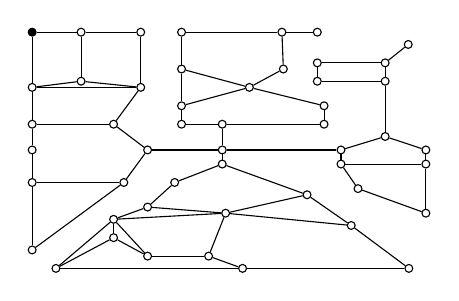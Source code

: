 \begin{tikzpicture}[-,auto]
\tikzstyle{vertex}=[circle,draw=black,node distance=7mm,minimum size=1mm,inner sep=1pt]
\node [vertex] (0) at(0,0) [fill=black] {};
\node [vertex] (1) at(0.621,-0.0) {};
\node [vertex] (2) at(1.379,-0.0) {};
\node [vertex] (3) at(1.897,-0.0) {};
\node [vertex] (4) at(3.172,-0.0) {};
\node [vertex] (5) at(3.621,-0.0) {};
\node [vertex] (6) at(4.776,-0.156) {};
\node [vertex] (7) at(0.0,-0.701) {};
\node [vertex] (8) at(0.621,-0.623) {};
\node [vertex] (9) at(1.379,-0.701) {};
\node [vertex] (10) at(1.897,-0.468) {};
\node [vertex] (11) at(3.19,-0.468) {};
\node [vertex] (12) at(3.621,-0.39) {};
\node [vertex] (13) at(4.483,-0.39) {};
\node [vertex] (14) at(3.621,-0.623) {};
\node [vertex] (15) at(4.483,-0.623) {};
\node [vertex] (16) at(2.759,-0.701) {};
\node [vertex] (17) at(3.707,-0.935) {};
\node [vertex] (18) at(1.897,-1.169) {};
\node [vertex] (19) at(1.897,-0.935) {};
\node [vertex] (20) at(2.414,-1.169) {};
\node [vertex] (21) at(3.707,-1.169) {};
\node [vertex] (22) at(4.483,-1.325) {};
\node [vertex] (23) at(3.922,-1.496) {};
\node [vertex] (24) at(5.0,-1.496) {};
\node [vertex] (25) at(3.922,-1.675) {};
\node [vertex] (26) at(4.138,-1.987) {};
\node [vertex] (27) at(5.0,-1.675) {};
\node [vertex] (28) at(5.0,-2.299) {};
\node [vertex] (29) at(0.0,-1.169) {};
\node [vertex] (30) at(1.034,-1.169) {};
\node [vertex] (31) at(0.0,-1.496) {};
\node [vertex] (32) at(1.466,-1.496) {};
\node [vertex] (33) at(2.414,-1.496) {};
\node [vertex] (34) at(2.414,-1.675) {};
\node [vertex] (35) at(0.0,-1.909) {};
\node [vertex] (36) at(1.164,-1.909) {};
\node [vertex] (37) at(1.81,-1.909) {};
\node [vertex] (38) at(3.491,-2.065) {};
\node [vertex] (39) at(0.0,-2.766) {};
\node [vertex] (40) at(1.466,-2.221) {};
\node [vertex] (41) at(2.457,-2.299) {};
\node [vertex] (42) at(4.052,-2.455) {};
\node [vertex] (43) at(1.034,-2.377) {};
\node [vertex] (44) at(0.302,-3.0) {};
\node [vertex] (45) at(1.034,-2.61) {};
\node [vertex] (46) at(1.466,-2.844) {};
\node [vertex] (47) at(2.241,-2.844) {};
\node [vertex] (48) at(2.672,-3.0) {};
\node [vertex] (49) at(4.784,-3.0) {};
\path (0) edge (1);
\path (1) edge (2);
\path (3) edge (4);
\path (4) edge (5);
\path (7) edge (8);
\path (8) edge (9);
\path (7) edge (9);
\path (10) edge (16);
\path (11) edge (16);
\path (16) edge (19);
\path (16) edge (17);
\path (12) edge (13);
\path (13) edge (6);
\path (14) edge (15);
\path (29) edge (30);
\path (32) edge (33);
\path (33) edge (23);
\path (23) edge (22);
\path (22) edge (24);
\path (25) edge (27);
\path (25) edge (26);
\path (26) edge (28);
\path (35) edge (36);
\path (34) edge (37);
\path (34) edge (38);
\path (37) edge (40);
\path (40) edge (41);
\path (41) edge (38);
\path (40) edge (43);
\path (41) edge (42);
\path (38) edge (42);
\path (41) edge (43);
\path (43) edge (44);
\path (44) edge (45);
\path (45) edge (46);
\path (43) edge (45);
\path (46) edge (47);
\path (44) edge (48);
\path (47) edge (48);
\path (48) edge (49);
\path (42) edge (49);
\path (41) edge (47);
\path (32) edge (36);
\path (0) edge (7);
\path (1) edge (8);
\path (2) edge (9);
\path (3) edge (10);
\path (4) edge (11);
\path (12) edge (14);
\path (13) edge (15);
\path (7) edge (29);
\path (9) edge (30);
\path (18) edge (19);
\path (17) edge (21);
\path (18) edge (20);
\path (20) edge (21);
\path (23) edge (25);
\path (20) edge (33);
\path (33) edge (34);
\path (29) edge (31);
\path (31) edge (35);
\path (30) edge (32);
\path (35) edge (39);
\path (39) edge (36);
\path (43) edge (46);
\path (24) edge (27);
\path (27) edge (28);
\path (15) edge (22);
\path (25) edge (27);
\path (10) edge (19);
\end{tikzpicture}
